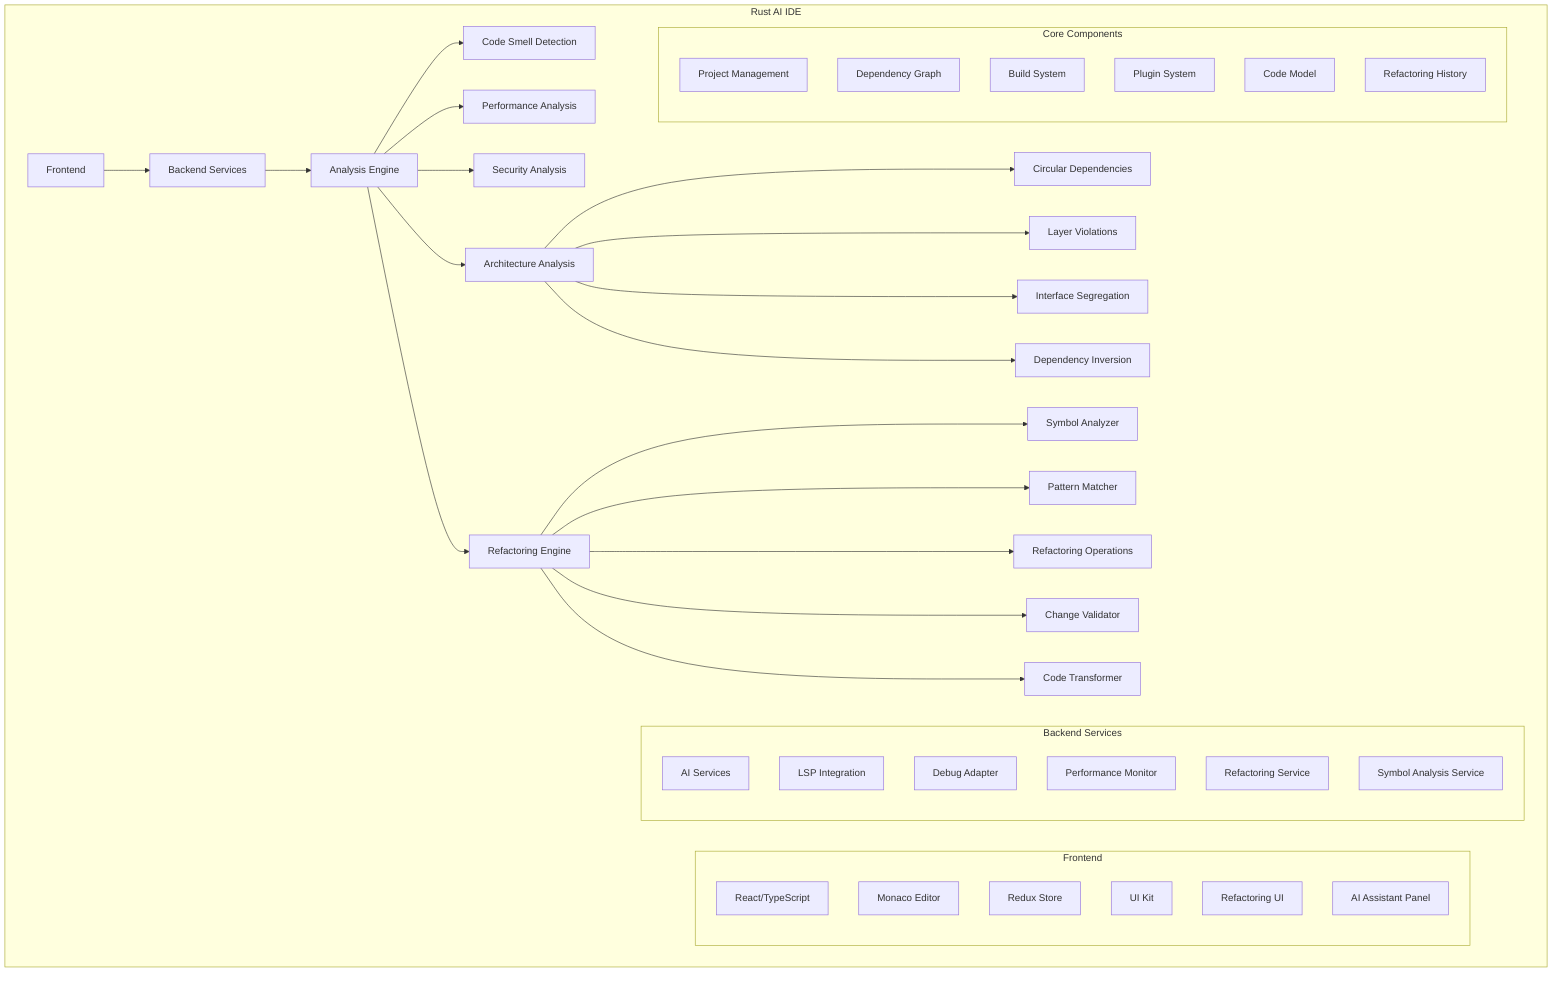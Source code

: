 graph TD
    subgraph "Rust AI IDE"
        A[Frontend] --> B[Backend Services]
        B --> C[Analysis Engine]
        C --> D[Code Smell Detection]
        C --> E[Performance Analysis]
        C --> F[Security Analysis]
        C --> G[Architecture Analysis]
        C --> R[Refactoring Engine]

        G --> H[Circular Dependencies]
        G --> I[Layer Violations]
        G --> J[Interface Segregation]
        G --> K[Dependency Inversion]

        R --> L[Symbol Analyzer]
        R --> M[Pattern Matcher]
        R --> N[Refactoring Operations]
        R --> O[Change Validator]
        R --> P[Code Transformer]

        subgraph Frontend
            A1[React/TypeScript]
            A2[Monaco Editor]
            A3[Redux Store]
            A4[UI Kit]
            A5[Refactoring UI]
            A6[AI Assistant Panel]
        end

        subgraph "Backend Services"
            B1[AI Services]
            B2[LSP Integration]
            B3[Debug Adapter]
            B4[Performance Monitor]
            B5[Refactoring Service]
            B6[Symbol Analysis Service]
        end

        subgraph "Core Components"
            C1[Project Management]
            C2[Dependency Graph]
            C3[Build System]
            C4[Plugin System]
            C5[Code Model]
            C6[Refactoring History]
        end
    end